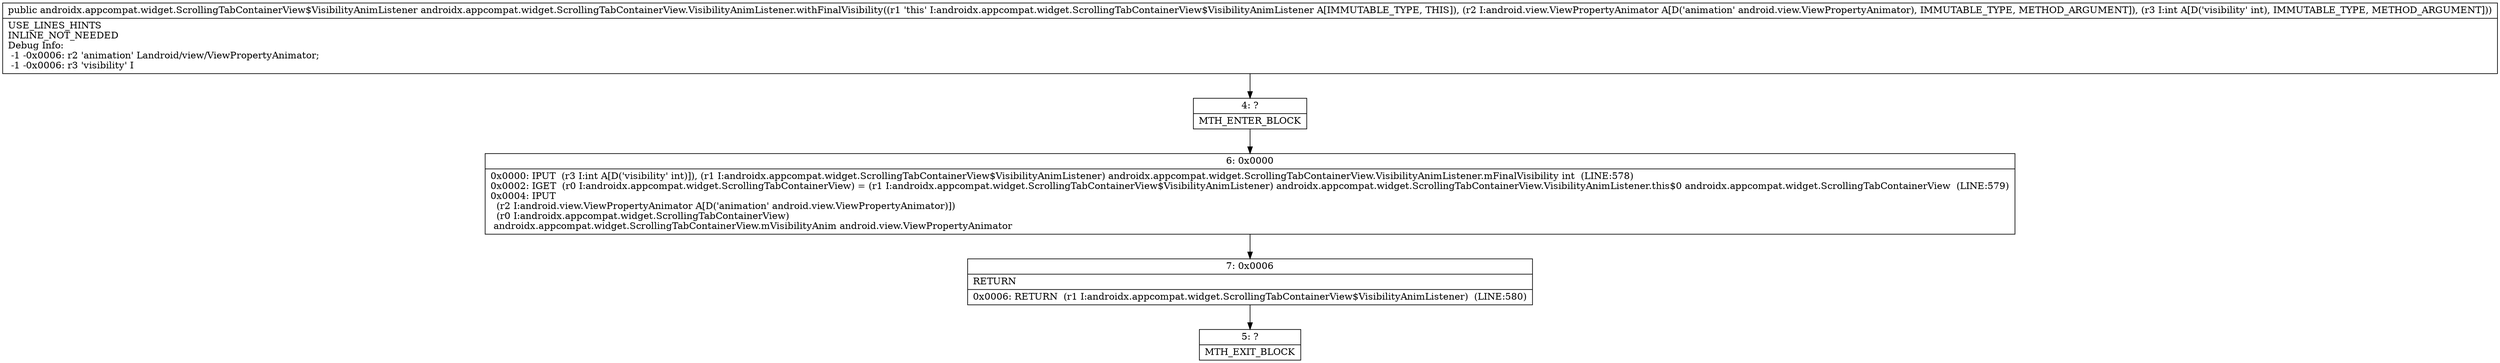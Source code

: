 digraph "CFG forandroidx.appcompat.widget.ScrollingTabContainerView.VisibilityAnimListener.withFinalVisibility(Landroid\/view\/ViewPropertyAnimator;I)Landroidx\/appcompat\/widget\/ScrollingTabContainerView$VisibilityAnimListener;" {
Node_4 [shape=record,label="{4\:\ ?|MTH_ENTER_BLOCK\l}"];
Node_6 [shape=record,label="{6\:\ 0x0000|0x0000: IPUT  (r3 I:int A[D('visibility' int)]), (r1 I:androidx.appcompat.widget.ScrollingTabContainerView$VisibilityAnimListener) androidx.appcompat.widget.ScrollingTabContainerView.VisibilityAnimListener.mFinalVisibility int  (LINE:578)\l0x0002: IGET  (r0 I:androidx.appcompat.widget.ScrollingTabContainerView) = (r1 I:androidx.appcompat.widget.ScrollingTabContainerView$VisibilityAnimListener) androidx.appcompat.widget.ScrollingTabContainerView.VisibilityAnimListener.this$0 androidx.appcompat.widget.ScrollingTabContainerView  (LINE:579)\l0x0004: IPUT  \l  (r2 I:android.view.ViewPropertyAnimator A[D('animation' android.view.ViewPropertyAnimator)])\l  (r0 I:androidx.appcompat.widget.ScrollingTabContainerView)\l androidx.appcompat.widget.ScrollingTabContainerView.mVisibilityAnim android.view.ViewPropertyAnimator \l}"];
Node_7 [shape=record,label="{7\:\ 0x0006|RETURN\l|0x0006: RETURN  (r1 I:androidx.appcompat.widget.ScrollingTabContainerView$VisibilityAnimListener)  (LINE:580)\l}"];
Node_5 [shape=record,label="{5\:\ ?|MTH_EXIT_BLOCK\l}"];
MethodNode[shape=record,label="{public androidx.appcompat.widget.ScrollingTabContainerView$VisibilityAnimListener androidx.appcompat.widget.ScrollingTabContainerView.VisibilityAnimListener.withFinalVisibility((r1 'this' I:androidx.appcompat.widget.ScrollingTabContainerView$VisibilityAnimListener A[IMMUTABLE_TYPE, THIS]), (r2 I:android.view.ViewPropertyAnimator A[D('animation' android.view.ViewPropertyAnimator), IMMUTABLE_TYPE, METHOD_ARGUMENT]), (r3 I:int A[D('visibility' int), IMMUTABLE_TYPE, METHOD_ARGUMENT]))  | USE_LINES_HINTS\lINLINE_NOT_NEEDED\lDebug Info:\l  \-1 \-0x0006: r2 'animation' Landroid\/view\/ViewPropertyAnimator;\l  \-1 \-0x0006: r3 'visibility' I\l}"];
MethodNode -> Node_4;Node_4 -> Node_6;
Node_6 -> Node_7;
Node_7 -> Node_5;
}

